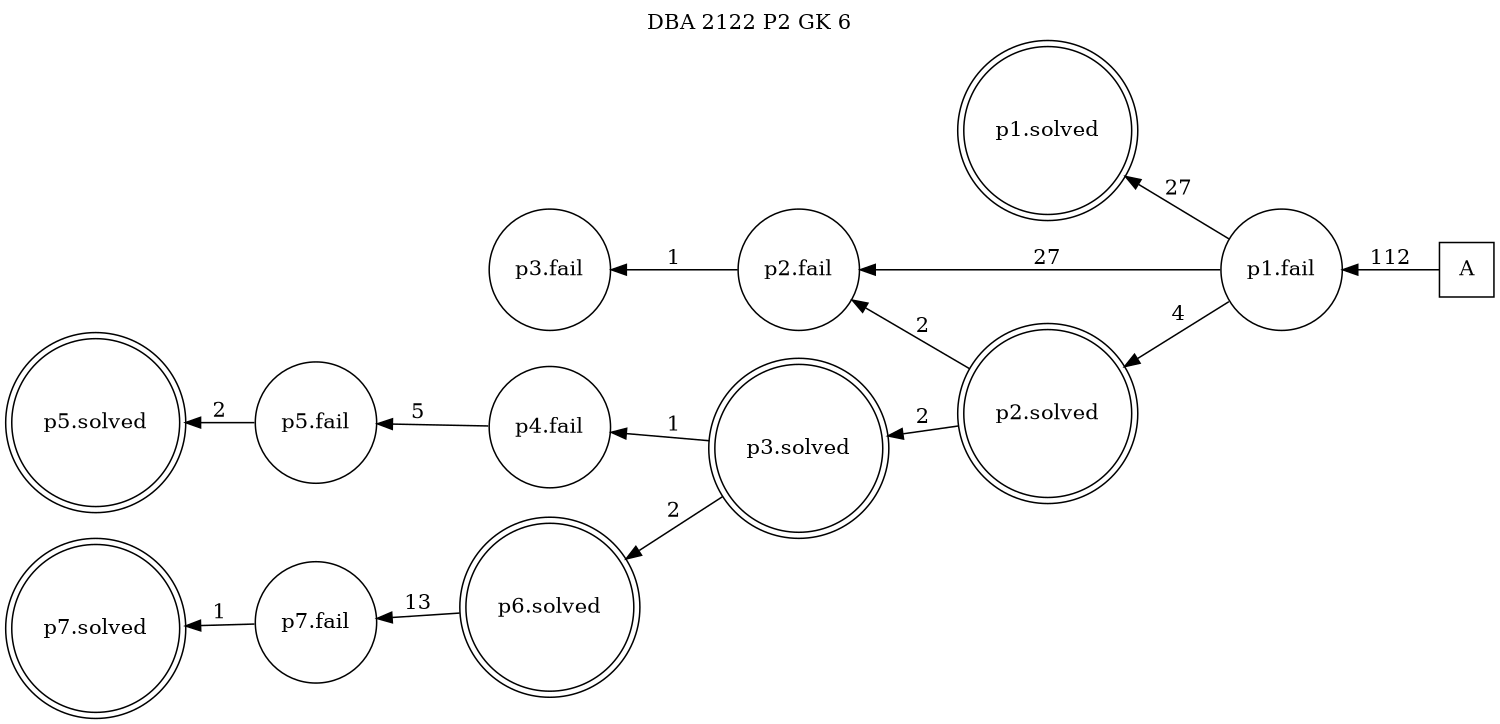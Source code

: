 digraph DBA_2122_P2_GK_6_GOOD {
labelloc="tl"
label= " DBA 2122 P2 GK 6 "
rankdir="RL";
graph [ size=" 10 , 10 !"]

"A" [shape="square" label="A"]
"p1.fail" [shape="circle" label="p1.fail"]
"p1.solved" [shape="doublecircle" label="p1.solved"]
"p2.fail" [shape="circle" label="p2.fail"]
"p2.solved" [shape="doublecircle" label="p2.solved"]
"p3.fail" [shape="circle" label="p3.fail"]
"p3.solved" [shape="doublecircle" label="p3.solved"]
"p4.fail" [shape="circle" label="p4.fail"]
"p5.fail" [shape="circle" label="p5.fail"]
"p5.solved" [shape="doublecircle" label="p5.solved"]
"p6.solved" [shape="doublecircle" label="p6.solved"]
"p7.fail" [shape="circle" label="p7.fail"]
"p7.solved" [shape="doublecircle" label="p7.solved"]
"A" -> "p1.fail" [ label=112]
"p1.fail" -> "p1.solved" [ label=27]
"p1.fail" -> "p2.fail" [ label=27]
"p1.fail" -> "p2.solved" [ label=4]
"p2.fail" -> "p3.fail" [ label=1]
"p2.solved" -> "p2.fail" [ label=2]
"p2.solved" -> "p3.solved" [ label=2]
"p3.solved" -> "p4.fail" [ label=1]
"p3.solved" -> "p6.solved" [ label=2]
"p4.fail" -> "p5.fail" [ label=5]
"p5.fail" -> "p5.solved" [ label=2]
"p6.solved" -> "p7.fail" [ label=13]
"p7.fail" -> "p7.solved" [ label=1]
}
